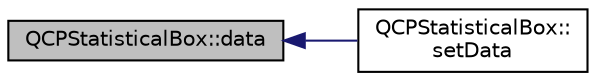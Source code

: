 digraph "QCPStatisticalBox::data"
{
  edge [fontname="Helvetica",fontsize="10",labelfontname="Helvetica",labelfontsize="10"];
  node [fontname="Helvetica",fontsize="10",shape=record];
  rankdir="LR";
  Node12 [label="QCPStatisticalBox::data",height=0.2,width=0.4,color="black", fillcolor="grey75", style="filled", fontcolor="black"];
  Node12 -> Node13 [dir="back",color="midnightblue",fontsize="10",style="solid",fontname="Helvetica"];
  Node13 [label="QCPStatisticalBox::\lsetData",height=0.2,width=0.4,color="black", fillcolor="white", style="filled",URL="$class_q_c_p_statistical_box.html#a08a6da55822bad825ee25a8069b9b52f"];
}

